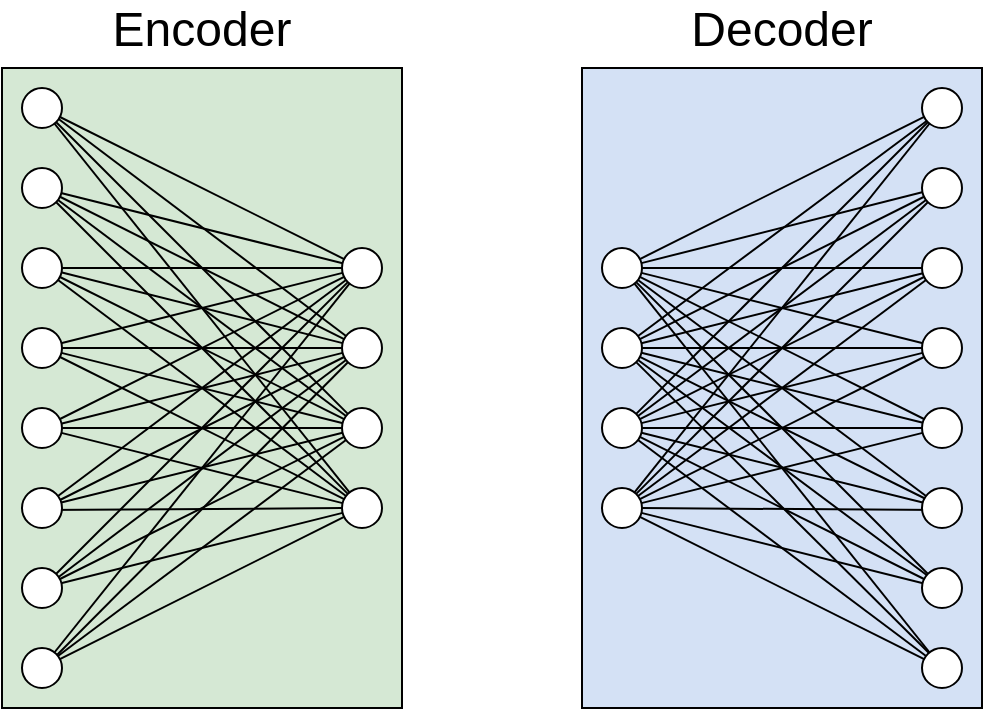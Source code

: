<mxfile version="14.2.7" type="browser"><diagram id="iOEP-zeXXPV_A4990jM-" name="Page-1"><mxGraphModel dx="950" dy="435" grid="1" gridSize="10" guides="1" tooltips="1" connect="1" arrows="1" fold="1" page="1" pageScale="1" pageWidth="827" pageHeight="1169" math="0" shadow="0"><root><mxCell id="0"/><mxCell id="1" parent="0"/><mxCell id="OR851zJbiXFadtlA7QnU-94" value="" style="rounded=0;whiteSpace=wrap;html=1;fillColor=#D4E1F5;" vertex="1" parent="1"><mxGeometry x="360" y="90" width="200" height="320" as="geometry"/></mxCell><mxCell id="OR851zJbiXFadtlA7QnU-90" value="" style="rounded=0;whiteSpace=wrap;html=1;fillColor=#D5E8D4;" vertex="1" parent="1"><mxGeometry x="70" y="90" width="200" height="320" as="geometry"/></mxCell><mxCell id="EZrmFUmXNfGIlhI9hUzA-19" value="" style="endArrow=none;html=1;" parent="1" target="EZrmFUmXNfGIlhI9hUzA-11" edge="1"><mxGeometry width="50" height="50" relative="1" as="geometry"><mxPoint x="90" y="110" as="sourcePoint"/><mxPoint x="140" y="60" as="targetPoint"/></mxGeometry></mxCell><mxCell id="EZrmFUmXNfGIlhI9hUzA-20" value="" style="endArrow=none;html=1;" parent="1" target="EZrmFUmXNfGIlhI9hUzA-11" edge="1"><mxGeometry width="50" height="50" relative="1" as="geometry"><mxPoint x="88.96" y="149.88" as="sourcePoint"/><mxPoint x="180" y="149.66" as="targetPoint"/></mxGeometry></mxCell><mxCell id="EZrmFUmXNfGIlhI9hUzA-21" value="" style="endArrow=none;html=1;" parent="1" target="EZrmFUmXNfGIlhI9hUzA-11" edge="1"><mxGeometry width="50" height="50" relative="1" as="geometry"><mxPoint x="90" y="190" as="sourcePoint"/><mxPoint x="140" y="140" as="targetPoint"/></mxGeometry></mxCell><mxCell id="EZrmFUmXNfGIlhI9hUzA-22" value="" style="endArrow=none;html=1;" parent="1" target="EZrmFUmXNfGIlhI9hUzA-11" edge="1"><mxGeometry width="50" height="50" relative="1" as="geometry"><mxPoint x="90" y="230" as="sourcePoint"/><mxPoint x="140" y="180" as="targetPoint"/></mxGeometry></mxCell><mxCell id="EZrmFUmXNfGIlhI9hUzA-23" value="" style="endArrow=none;html=1;" parent="1" target="EZrmFUmXNfGIlhI9hUzA-11" edge="1"><mxGeometry width="50" height="50" relative="1" as="geometry"><mxPoint x="90" y="270" as="sourcePoint"/><mxPoint x="140" y="220" as="targetPoint"/></mxGeometry></mxCell><mxCell id="EZrmFUmXNfGIlhI9hUzA-24" value="" style="endArrow=none;html=1;" parent="1" target="EZrmFUmXNfGIlhI9hUzA-11" edge="1"><mxGeometry width="50" height="50" relative="1" as="geometry"><mxPoint x="90" y="310" as="sourcePoint"/><mxPoint x="140" y="260" as="targetPoint"/></mxGeometry></mxCell><mxCell id="EZrmFUmXNfGIlhI9hUzA-25" value="" style="endArrow=none;html=1;" parent="1" target="EZrmFUmXNfGIlhI9hUzA-11" edge="1"><mxGeometry width="50" height="50" relative="1" as="geometry"><mxPoint x="90" y="350" as="sourcePoint"/><mxPoint x="140" y="300" as="targetPoint"/></mxGeometry></mxCell><mxCell id="EZrmFUmXNfGIlhI9hUzA-26" value="" style="endArrow=none;html=1;" parent="1" target="EZrmFUmXNfGIlhI9hUzA-11" edge="1"><mxGeometry width="50" height="50" relative="1" as="geometry"><mxPoint x="90" y="390" as="sourcePoint"/><mxPoint x="140" y="340" as="targetPoint"/></mxGeometry></mxCell><mxCell id="EZrmFUmXNfGIlhI9hUzA-27" value="" style="endArrow=none;html=1;" parent="1" target="EZrmFUmXNfGIlhI9hUzA-12" edge="1"><mxGeometry width="50" height="50" relative="1" as="geometry"><mxPoint x="91.04" y="110" as="sourcePoint"/><mxPoint x="242" y="100" as="targetPoint"/></mxGeometry></mxCell><mxCell id="EZrmFUmXNfGIlhI9hUzA-28" value="" style="endArrow=none;html=1;" parent="1" target="EZrmFUmXNfGIlhI9hUzA-12" edge="1"><mxGeometry width="50" height="50" relative="1" as="geometry"><mxPoint x="90.0" y="149.88" as="sourcePoint"/><mxPoint x="241.336" y="187.584" as="targetPoint"/></mxGeometry></mxCell><mxCell id="EZrmFUmXNfGIlhI9hUzA-29" value="" style="endArrow=none;html=1;" parent="1" target="EZrmFUmXNfGIlhI9hUzA-12" edge="1"><mxGeometry width="50" height="50" relative="1" as="geometry"><mxPoint x="91.04" y="190" as="sourcePoint"/><mxPoint x="241.04" y="190.086" as="targetPoint"/></mxGeometry></mxCell><mxCell id="EZrmFUmXNfGIlhI9hUzA-30" value="" style="endArrow=none;html=1;" parent="1" target="EZrmFUmXNfGIlhI9hUzA-12" edge="1"><mxGeometry width="50" height="50" relative="1" as="geometry"><mxPoint x="91.04" y="230" as="sourcePoint"/><mxPoint x="241.339" y="192.425" as="targetPoint"/></mxGeometry></mxCell><mxCell id="EZrmFUmXNfGIlhI9hUzA-31" value="" style="endArrow=none;html=1;" parent="1" target="EZrmFUmXNfGIlhI9hUzA-12" edge="1"><mxGeometry width="50" height="50" relative="1" as="geometry"><mxPoint x="91.04" y="270" as="sourcePoint"/><mxPoint x="242.096" y="194.472" as="targetPoint"/></mxGeometry></mxCell><mxCell id="EZrmFUmXNfGIlhI9hUzA-32" value="" style="endArrow=none;html=1;" parent="1" target="EZrmFUmXNfGIlhI9hUzA-12" edge="1"><mxGeometry width="50" height="50" relative="1" as="geometry"><mxPoint x="91.04" y="310.0" as="sourcePoint"/><mxPoint x="243.04" y="196.0" as="targetPoint"/></mxGeometry></mxCell><mxCell id="EZrmFUmXNfGIlhI9hUzA-33" value="" style="endArrow=none;html=1;" parent="1" target="EZrmFUmXNfGIlhI9hUzA-12" edge="1"><mxGeometry width="50" height="50" relative="1" as="geometry"><mxPoint x="91.04" y="350.0" as="sourcePoint"/><mxPoint x="243.969" y="197.071" as="targetPoint"/></mxGeometry></mxCell><mxCell id="EZrmFUmXNfGIlhI9hUzA-34" value="" style="endArrow=none;html=1;" parent="1" target="EZrmFUmXNfGIlhI9hUzA-12" edge="1"><mxGeometry width="50" height="50" relative="1" as="geometry"><mxPoint x="91.04" y="390.0" as="sourcePoint"/><mxPoint x="244.793" y="197.809" as="targetPoint"/></mxGeometry></mxCell><mxCell id="EZrmFUmXNfGIlhI9hUzA-69" value="" style="endArrow=none;html=1;" parent="1" target="EZrmFUmXNfGIlhI9hUzA-67" edge="1"><mxGeometry width="50" height="50" relative="1" as="geometry"><mxPoint x="90" y="110" as="sourcePoint"/><mxPoint x="291.04" y="147.779" as="targetPoint"/></mxGeometry></mxCell><mxCell id="EZrmFUmXNfGIlhI9hUzA-70" value="" style="endArrow=none;html=1;" parent="1" target="EZrmFUmXNfGIlhI9hUzA-67" edge="1"><mxGeometry width="50" height="50" relative="1" as="geometry"><mxPoint x="90" y="150" as="sourcePoint"/><mxPoint x="180" y="120" as="targetPoint"/></mxGeometry></mxCell><mxCell id="EZrmFUmXNfGIlhI9hUzA-71" value="" style="endArrow=none;html=1;" parent="1" target="EZrmFUmXNfGIlhI9hUzA-67" edge="1"><mxGeometry width="50" height="50" relative="1" as="geometry"><mxPoint x="90" y="190" as="sourcePoint"/><mxPoint x="240" y="304.0" as="targetPoint"/></mxGeometry></mxCell><mxCell id="EZrmFUmXNfGIlhI9hUzA-73" value="" style="endArrow=none;html=1;" parent="1" target="EZrmFUmXNfGIlhI9hUzA-67" edge="1"><mxGeometry width="50" height="50" relative="1" as="geometry"><mxPoint x="90" y="270" as="sourcePoint"/><mxPoint x="259.997" y="305.703" as="targetPoint"/></mxGeometry></mxCell><mxCell id="EZrmFUmXNfGIlhI9hUzA-74" value="" style="endArrow=none;html=1;" parent="1" target="EZrmFUmXNfGIlhI9hUzA-67" edge="1"><mxGeometry width="50" height="50" relative="1" as="geometry"><mxPoint x="90" y="309.66" as="sourcePoint"/><mxPoint x="240" y="309.66" as="targetPoint"/></mxGeometry></mxCell><mxCell id="EZrmFUmXNfGIlhI9hUzA-75" value="" style="endArrow=none;html=1;" parent="1" target="EZrmFUmXNfGIlhI9hUzA-67" edge="1"><mxGeometry width="50" height="50" relative="1" as="geometry"><mxPoint x="90" y="350" as="sourcePoint"/><mxPoint x="250.289" y="282.386" as="targetPoint"/></mxGeometry></mxCell><mxCell id="EZrmFUmXNfGIlhI9hUzA-76" value="" style="endArrow=none;html=1;" parent="1" source="EZrmFUmXNfGIlhI9hUzA-8" target="EZrmFUmXNfGIlhI9hUzA-67" edge="1"><mxGeometry width="50" height="50" relative="1" as="geometry"><mxPoint x="108.94" y="395.53" as="sourcePoint"/><mxPoint x="259.996" y="320.002" as="targetPoint"/></mxGeometry></mxCell><mxCell id="EZrmFUmXNfGIlhI9hUzA-77" value="" style="endArrow=none;html=1;" parent="1" target="EZrmFUmXNfGIlhI9hUzA-68" edge="1"><mxGeometry width="50" height="50" relative="1" as="geometry"><mxPoint x="90" y="110" as="sourcePoint"/><mxPoint x="252" y="286.0" as="targetPoint"/></mxGeometry></mxCell><mxCell id="EZrmFUmXNfGIlhI9hUzA-78" value="" style="endArrow=none;html=1;" parent="1" target="EZrmFUmXNfGIlhI9hUzA-68" edge="1"><mxGeometry width="50" height="50" relative="1" as="geometry"><mxPoint x="90" y="150" as="sourcePoint"/><mxPoint x="200" y="330" as="targetPoint"/></mxGeometry></mxCell><mxCell id="EZrmFUmXNfGIlhI9hUzA-79" value="" style="endArrow=none;html=1;" parent="1" target="EZrmFUmXNfGIlhI9hUzA-68" edge="1"><mxGeometry width="50" height="50" relative="1" as="geometry"><mxPoint x="90" y="190" as="sourcePoint"/><mxPoint x="210" y="340" as="targetPoint"/></mxGeometry></mxCell><mxCell id="EZrmFUmXNfGIlhI9hUzA-80" value="" style="endArrow=none;html=1;" parent="1" target="EZrmFUmXNfGIlhI9hUzA-68" edge="1"><mxGeometry width="50" height="50" relative="1" as="geometry"><mxPoint x="90" y="230" as="sourcePoint"/><mxPoint x="212" y="340.0" as="targetPoint"/></mxGeometry></mxCell><mxCell id="EZrmFUmXNfGIlhI9hUzA-81" value="" style="endArrow=none;html=1;" parent="1" source="EZrmFUmXNfGIlhI9hUzA-5" target="EZrmFUmXNfGIlhI9hUzA-68" edge="1"><mxGeometry width="50" height="50" relative="1" as="geometry"><mxPoint x="70" y="290" as="sourcePoint"/><mxPoint x="221.056" y="365.528" as="targetPoint"/></mxGeometry></mxCell><mxCell id="EZrmFUmXNfGIlhI9hUzA-82" value="" style="endArrow=none;html=1;" parent="1" target="EZrmFUmXNfGIlhI9hUzA-68" edge="1"><mxGeometry width="50" height="50" relative="1" as="geometry"><mxPoint x="90" y="311" as="sourcePoint"/><mxPoint x="240.599" y="355.165" as="targetPoint"/></mxGeometry></mxCell><mxCell id="EZrmFUmXNfGIlhI9hUzA-83" value="" style="endArrow=none;html=1;" parent="1" target="EZrmFUmXNfGIlhI9hUzA-68" edge="1"><mxGeometry width="50" height="50" relative="1" as="geometry"><mxPoint x="90" y="350" as="sourcePoint"/><mxPoint x="240.0" y="349.523" as="targetPoint"/></mxGeometry></mxCell><mxCell id="EZrmFUmXNfGIlhI9hUzA-84" value="" style="endArrow=none;html=1;" parent="1" source="EZrmFUmXNfGIlhI9hUzA-8" target="EZrmFUmXNfGIlhI9hUzA-68" edge="1"><mxGeometry width="50" height="50" relative="1" as="geometry"><mxPoint x="100" y="400.0" as="sourcePoint"/><mxPoint x="250.299" y="362.425" as="targetPoint"/></mxGeometry></mxCell><mxCell id="EZrmFUmXNfGIlhI9hUzA-85" value="" style="endArrow=none;html=1;" parent="1" target="EZrmFUmXNfGIlhI9hUzA-4" edge="1"><mxGeometry width="50" height="50" relative="1" as="geometry"><mxPoint x="250" y="270" as="sourcePoint"/><mxPoint x="460" y="270" as="targetPoint"/></mxGeometry></mxCell><mxCell id="EZrmFUmXNfGIlhI9hUzA-1" value="" style="ellipse;whiteSpace=wrap;html=1;aspect=fixed;" parent="1" vertex="1"><mxGeometry x="80" y="100" width="20" height="20" as="geometry"/></mxCell><mxCell id="EZrmFUmXNfGIlhI9hUzA-2" value="" style="ellipse;whiteSpace=wrap;html=1;aspect=fixed;" parent="1" vertex="1"><mxGeometry x="80" y="140" width="20" height="20" as="geometry"/></mxCell><mxCell id="EZrmFUmXNfGIlhI9hUzA-3" value="" style="ellipse;whiteSpace=wrap;html=1;aspect=fixed;" parent="1" vertex="1"><mxGeometry x="80" y="180" width="20" height="20" as="geometry"/></mxCell><mxCell id="EZrmFUmXNfGIlhI9hUzA-4" value="" style="ellipse;whiteSpace=wrap;html=1;aspect=fixed;" parent="1" vertex="1"><mxGeometry x="80" y="220" width="20" height="20" as="geometry"/></mxCell><mxCell id="EZrmFUmXNfGIlhI9hUzA-5" value="" style="ellipse;whiteSpace=wrap;html=1;aspect=fixed;" parent="1" vertex="1"><mxGeometry x="80" y="260" width="20" height="20" as="geometry"/></mxCell><mxCell id="EZrmFUmXNfGIlhI9hUzA-6" value="" style="ellipse;whiteSpace=wrap;html=1;aspect=fixed;" parent="1" vertex="1"><mxGeometry x="80" y="300" width="20" height="20" as="geometry"/></mxCell><mxCell id="EZrmFUmXNfGIlhI9hUzA-7" value="" style="ellipse;whiteSpace=wrap;html=1;aspect=fixed;" parent="1" vertex="1"><mxGeometry x="80" y="340" width="20" height="20" as="geometry"/></mxCell><mxCell id="EZrmFUmXNfGIlhI9hUzA-8" value="" style="ellipse;whiteSpace=wrap;html=1;aspect=fixed;" parent="1" vertex="1"><mxGeometry x="80" y="380" width="20" height="20" as="geometry"/></mxCell><mxCell id="EZrmFUmXNfGIlhI9hUzA-11" value="" style="ellipse;whiteSpace=wrap;html=1;aspect=fixed;" parent="1" vertex="1"><mxGeometry x="240" y="180" width="20" height="20" as="geometry"/></mxCell><mxCell id="EZrmFUmXNfGIlhI9hUzA-12" value="" style="ellipse;whiteSpace=wrap;html=1;aspect=fixed;" parent="1" vertex="1"><mxGeometry x="240" y="220" width="20" height="20" as="geometry"/></mxCell><mxCell id="EZrmFUmXNfGIlhI9hUzA-67" value="" style="ellipse;whiteSpace=wrap;html=1;aspect=fixed;" parent="1" vertex="1"><mxGeometry x="240" y="260" width="20" height="20" as="geometry"/></mxCell><mxCell id="EZrmFUmXNfGIlhI9hUzA-68" value="" style="ellipse;whiteSpace=wrap;html=1;aspect=fixed;" parent="1" vertex="1"><mxGeometry x="240" y="300" width="20" height="20" as="geometry"/></mxCell><mxCell id="OR851zJbiXFadtlA7QnU-45" value="" style="endArrow=none;html=1;" edge="1" parent="1" target="OR851zJbiXFadtlA7QnU-85" source="OR851zJbiXFadtlA7QnU-77"><mxGeometry width="50" height="50" relative="1" as="geometry"><mxPoint x="540" y="110" as="sourcePoint"/><mxPoint x="590" y="60" as="targetPoint"/></mxGeometry></mxCell><mxCell id="OR851zJbiXFadtlA7QnU-46" value="" style="endArrow=none;html=1;" edge="1" parent="1" target="OR851zJbiXFadtlA7QnU-85"><mxGeometry width="50" height="50" relative="1" as="geometry"><mxPoint x="538.96" y="149.88" as="sourcePoint"/><mxPoint x="630" y="149.66" as="targetPoint"/></mxGeometry></mxCell><mxCell id="OR851zJbiXFadtlA7QnU-47" value="" style="endArrow=none;html=1;" edge="1" parent="1" target="OR851zJbiXFadtlA7QnU-85"><mxGeometry width="50" height="50" relative="1" as="geometry"><mxPoint x="540" y="190" as="sourcePoint"/><mxPoint x="590" y="140" as="targetPoint"/></mxGeometry></mxCell><mxCell id="OR851zJbiXFadtlA7QnU-48" value="" style="endArrow=none;html=1;" edge="1" parent="1" target="OR851zJbiXFadtlA7QnU-85"><mxGeometry width="50" height="50" relative="1" as="geometry"><mxPoint x="540" y="230" as="sourcePoint"/><mxPoint x="590" y="180" as="targetPoint"/></mxGeometry></mxCell><mxCell id="OR851zJbiXFadtlA7QnU-49" value="" style="endArrow=none;html=1;" edge="1" parent="1" target="OR851zJbiXFadtlA7QnU-85"><mxGeometry width="50" height="50" relative="1" as="geometry"><mxPoint x="540" y="270" as="sourcePoint"/><mxPoint x="590" y="220" as="targetPoint"/></mxGeometry></mxCell><mxCell id="OR851zJbiXFadtlA7QnU-50" value="" style="endArrow=none;html=1;" edge="1" parent="1" target="OR851zJbiXFadtlA7QnU-85"><mxGeometry width="50" height="50" relative="1" as="geometry"><mxPoint x="540" y="310" as="sourcePoint"/><mxPoint x="590" y="260" as="targetPoint"/></mxGeometry></mxCell><mxCell id="OR851zJbiXFadtlA7QnU-51" value="" style="endArrow=none;html=1;" edge="1" parent="1" target="OR851zJbiXFadtlA7QnU-85"><mxGeometry width="50" height="50" relative="1" as="geometry"><mxPoint x="540" y="350" as="sourcePoint"/><mxPoint x="590" y="300" as="targetPoint"/></mxGeometry></mxCell><mxCell id="OR851zJbiXFadtlA7QnU-52" value="" style="endArrow=none;html=1;" edge="1" parent="1" target="OR851zJbiXFadtlA7QnU-85"><mxGeometry width="50" height="50" relative="1" as="geometry"><mxPoint x="540" y="390" as="sourcePoint"/><mxPoint x="590" y="340" as="targetPoint"/></mxGeometry></mxCell><mxCell id="OR851zJbiXFadtlA7QnU-53" value="" style="endArrow=none;html=1;" edge="1" parent="1" target="OR851zJbiXFadtlA7QnU-86"><mxGeometry width="50" height="50" relative="1" as="geometry"><mxPoint x="541.04" y="110" as="sourcePoint"/><mxPoint x="692" y="100" as="targetPoint"/></mxGeometry></mxCell><mxCell id="OR851zJbiXFadtlA7QnU-54" value="" style="endArrow=none;html=1;" edge="1" parent="1" target="OR851zJbiXFadtlA7QnU-86"><mxGeometry width="50" height="50" relative="1" as="geometry"><mxPoint x="540" y="149.88" as="sourcePoint"/><mxPoint x="691.336" y="187.584" as="targetPoint"/></mxGeometry></mxCell><mxCell id="OR851zJbiXFadtlA7QnU-55" value="" style="endArrow=none;html=1;" edge="1" parent="1" target="OR851zJbiXFadtlA7QnU-86"><mxGeometry width="50" height="50" relative="1" as="geometry"><mxPoint x="541.04" y="190" as="sourcePoint"/><mxPoint x="691.04" y="190.086" as="targetPoint"/></mxGeometry></mxCell><mxCell id="OR851zJbiXFadtlA7QnU-56" value="" style="endArrow=none;html=1;" edge="1" parent="1" target="OR851zJbiXFadtlA7QnU-86"><mxGeometry width="50" height="50" relative="1" as="geometry"><mxPoint x="541.04" y="230" as="sourcePoint"/><mxPoint x="691.339" y="192.425" as="targetPoint"/></mxGeometry></mxCell><mxCell id="OR851zJbiXFadtlA7QnU-57" value="" style="endArrow=none;html=1;" edge="1" parent="1" target="OR851zJbiXFadtlA7QnU-86"><mxGeometry width="50" height="50" relative="1" as="geometry"><mxPoint x="541.04" y="270" as="sourcePoint"/><mxPoint x="692.096" y="194.472" as="targetPoint"/></mxGeometry></mxCell><mxCell id="OR851zJbiXFadtlA7QnU-58" value="" style="endArrow=none;html=1;" edge="1" parent="1" target="OR851zJbiXFadtlA7QnU-86"><mxGeometry width="50" height="50" relative="1" as="geometry"><mxPoint x="541.04" y="310.0" as="sourcePoint"/><mxPoint x="693.04" y="196.0" as="targetPoint"/></mxGeometry></mxCell><mxCell id="OR851zJbiXFadtlA7QnU-59" value="" style="endArrow=none;html=1;" edge="1" parent="1" target="OR851zJbiXFadtlA7QnU-86"><mxGeometry width="50" height="50" relative="1" as="geometry"><mxPoint x="541.04" y="350.0" as="sourcePoint"/><mxPoint x="693.969" y="197.071" as="targetPoint"/></mxGeometry></mxCell><mxCell id="OR851zJbiXFadtlA7QnU-60" value="" style="endArrow=none;html=1;" edge="1" parent="1" target="OR851zJbiXFadtlA7QnU-86"><mxGeometry width="50" height="50" relative="1" as="geometry"><mxPoint x="541.04" y="390.0" as="sourcePoint"/><mxPoint x="694.793" y="197.809" as="targetPoint"/></mxGeometry></mxCell><mxCell id="OR851zJbiXFadtlA7QnU-61" value="" style="endArrow=none;html=1;" edge="1" parent="1" target="OR851zJbiXFadtlA7QnU-87"><mxGeometry width="50" height="50" relative="1" as="geometry"><mxPoint x="540" y="110" as="sourcePoint"/><mxPoint x="741.04" y="147.779" as="targetPoint"/></mxGeometry></mxCell><mxCell id="OR851zJbiXFadtlA7QnU-62" value="" style="endArrow=none;html=1;" edge="1" parent="1" target="OR851zJbiXFadtlA7QnU-87"><mxGeometry width="50" height="50" relative="1" as="geometry"><mxPoint x="540" y="150" as="sourcePoint"/><mxPoint x="630" y="120" as="targetPoint"/></mxGeometry></mxCell><mxCell id="OR851zJbiXFadtlA7QnU-63" value="" style="endArrow=none;html=1;" edge="1" parent="1" target="OR851zJbiXFadtlA7QnU-87"><mxGeometry width="50" height="50" relative="1" as="geometry"><mxPoint x="540" y="190" as="sourcePoint"/><mxPoint x="690" y="304.0" as="targetPoint"/></mxGeometry></mxCell><mxCell id="OR851zJbiXFadtlA7QnU-64" value="" style="endArrow=none;html=1;" edge="1" parent="1" target="OR851zJbiXFadtlA7QnU-87"><mxGeometry width="50" height="50" relative="1" as="geometry"><mxPoint x="540" y="270" as="sourcePoint"/><mxPoint x="709.997" y="305.703" as="targetPoint"/></mxGeometry></mxCell><mxCell id="OR851zJbiXFadtlA7QnU-65" value="" style="endArrow=none;html=1;" edge="1" parent="1" target="OR851zJbiXFadtlA7QnU-87"><mxGeometry width="50" height="50" relative="1" as="geometry"><mxPoint x="540" y="309.66" as="sourcePoint"/><mxPoint x="690" y="309.66" as="targetPoint"/></mxGeometry></mxCell><mxCell id="OR851zJbiXFadtlA7QnU-66" value="" style="endArrow=none;html=1;" edge="1" parent="1" target="OR851zJbiXFadtlA7QnU-87"><mxGeometry width="50" height="50" relative="1" as="geometry"><mxPoint x="540" y="350" as="sourcePoint"/><mxPoint x="700.289" y="282.386" as="targetPoint"/></mxGeometry></mxCell><mxCell id="OR851zJbiXFadtlA7QnU-67" value="" style="endArrow=none;html=1;" edge="1" parent="1" source="OR851zJbiXFadtlA7QnU-84" target="OR851zJbiXFadtlA7QnU-87"><mxGeometry width="50" height="50" relative="1" as="geometry"><mxPoint x="558.94" y="395.53" as="sourcePoint"/><mxPoint x="709.996" y="320.002" as="targetPoint"/></mxGeometry></mxCell><mxCell id="OR851zJbiXFadtlA7QnU-68" value="" style="endArrow=none;html=1;" edge="1" parent="1" target="OR851zJbiXFadtlA7QnU-88"><mxGeometry width="50" height="50" relative="1" as="geometry"><mxPoint x="540" y="110" as="sourcePoint"/><mxPoint x="702" y="286.0" as="targetPoint"/></mxGeometry></mxCell><mxCell id="OR851zJbiXFadtlA7QnU-69" value="" style="endArrow=none;html=1;" edge="1" parent="1" target="OR851zJbiXFadtlA7QnU-88"><mxGeometry width="50" height="50" relative="1" as="geometry"><mxPoint x="540" y="150" as="sourcePoint"/><mxPoint x="650" y="330" as="targetPoint"/></mxGeometry></mxCell><mxCell id="OR851zJbiXFadtlA7QnU-70" value="" style="endArrow=none;html=1;" edge="1" parent="1" target="OR851zJbiXFadtlA7QnU-88"><mxGeometry width="50" height="50" relative="1" as="geometry"><mxPoint x="540" y="190" as="sourcePoint"/><mxPoint x="660" y="340" as="targetPoint"/></mxGeometry></mxCell><mxCell id="OR851zJbiXFadtlA7QnU-71" value="" style="endArrow=none;html=1;" edge="1" parent="1" target="OR851zJbiXFadtlA7QnU-88"><mxGeometry width="50" height="50" relative="1" as="geometry"><mxPoint x="540" y="230" as="sourcePoint"/><mxPoint x="662" y="340.0" as="targetPoint"/></mxGeometry></mxCell><mxCell id="OR851zJbiXFadtlA7QnU-72" value="" style="endArrow=none;html=1;" edge="1" parent="1" source="OR851zJbiXFadtlA7QnU-81" target="OR851zJbiXFadtlA7QnU-88"><mxGeometry width="50" height="50" relative="1" as="geometry"><mxPoint x="520" y="290" as="sourcePoint"/><mxPoint x="671.056" y="365.528" as="targetPoint"/></mxGeometry></mxCell><mxCell id="OR851zJbiXFadtlA7QnU-73" value="" style="endArrow=none;html=1;" edge="1" parent="1" target="OR851zJbiXFadtlA7QnU-88"><mxGeometry width="50" height="50" relative="1" as="geometry"><mxPoint x="540" y="311" as="sourcePoint"/><mxPoint x="690.599" y="355.165" as="targetPoint"/></mxGeometry></mxCell><mxCell id="OR851zJbiXFadtlA7QnU-74" value="" style="endArrow=none;html=1;" edge="1" parent="1" target="OR851zJbiXFadtlA7QnU-88"><mxGeometry width="50" height="50" relative="1" as="geometry"><mxPoint x="540" y="350" as="sourcePoint"/><mxPoint x="690.0" y="349.523" as="targetPoint"/></mxGeometry></mxCell><mxCell id="OR851zJbiXFadtlA7QnU-75" value="" style="endArrow=none;html=1;" edge="1" parent="1" source="OR851zJbiXFadtlA7QnU-84" target="OR851zJbiXFadtlA7QnU-88"><mxGeometry width="50" height="50" relative="1" as="geometry"><mxPoint x="550" y="400.0" as="sourcePoint"/><mxPoint x="700.299" y="362.425" as="targetPoint"/></mxGeometry></mxCell><mxCell id="OR851zJbiXFadtlA7QnU-76" value="" style="endArrow=none;html=1;" edge="1" parent="1" target="OR851zJbiXFadtlA7QnU-80" source="OR851zJbiXFadtlA7QnU-87"><mxGeometry width="50" height="50" relative="1" as="geometry"><mxPoint x="680" y="270" as="sourcePoint"/><mxPoint x="890" y="270" as="targetPoint"/></mxGeometry></mxCell><mxCell id="OR851zJbiXFadtlA7QnU-78" value="" style="ellipse;whiteSpace=wrap;html=1;aspect=fixed;" vertex="1" parent="1"><mxGeometry x="530" y="140" width="20" height="20" as="geometry"/></mxCell><mxCell id="OR851zJbiXFadtlA7QnU-79" value="" style="ellipse;whiteSpace=wrap;html=1;aspect=fixed;" vertex="1" parent="1"><mxGeometry x="530" y="180" width="20" height="20" as="geometry"/></mxCell><mxCell id="OR851zJbiXFadtlA7QnU-80" value="" style="ellipse;whiteSpace=wrap;html=1;aspect=fixed;" vertex="1" parent="1"><mxGeometry x="530" y="220" width="20" height="20" as="geometry"/></mxCell><mxCell id="OR851zJbiXFadtlA7QnU-81" value="" style="ellipse;whiteSpace=wrap;html=1;aspect=fixed;" vertex="1" parent="1"><mxGeometry x="530" y="260" width="20" height="20" as="geometry"/></mxCell><mxCell id="OR851zJbiXFadtlA7QnU-82" value="" style="ellipse;whiteSpace=wrap;html=1;aspect=fixed;" vertex="1" parent="1"><mxGeometry x="530" y="300" width="20" height="20" as="geometry"/></mxCell><mxCell id="OR851zJbiXFadtlA7QnU-83" value="" style="ellipse;whiteSpace=wrap;html=1;aspect=fixed;" vertex="1" parent="1"><mxGeometry x="530" y="340" width="20" height="20" as="geometry"/></mxCell><mxCell id="OR851zJbiXFadtlA7QnU-84" value="" style="ellipse;whiteSpace=wrap;html=1;aspect=fixed;" vertex="1" parent="1"><mxGeometry x="530" y="380" width="20" height="20" as="geometry"/></mxCell><mxCell id="OR851zJbiXFadtlA7QnU-85" value="" style="ellipse;whiteSpace=wrap;html=1;aspect=fixed;" vertex="1" parent="1"><mxGeometry x="370" y="180" width="20" height="20" as="geometry"/></mxCell><mxCell id="OR851zJbiXFadtlA7QnU-86" value="" style="ellipse;whiteSpace=wrap;html=1;aspect=fixed;" vertex="1" parent="1"><mxGeometry x="370" y="220" width="20" height="20" as="geometry"/></mxCell><mxCell id="OR851zJbiXFadtlA7QnU-87" value="" style="ellipse;whiteSpace=wrap;html=1;aspect=fixed;" vertex="1" parent="1"><mxGeometry x="370" y="260" width="20" height="20" as="geometry"/></mxCell><mxCell id="OR851zJbiXFadtlA7QnU-88" value="" style="ellipse;whiteSpace=wrap;html=1;aspect=fixed;" vertex="1" parent="1"><mxGeometry x="370" y="300" width="20" height="20" as="geometry"/></mxCell><mxCell id="OR851zJbiXFadtlA7QnU-77" value="" style="ellipse;whiteSpace=wrap;html=1;aspect=fixed;" vertex="1" parent="1"><mxGeometry x="530" y="100" width="20" height="20" as="geometry"/></mxCell><mxCell id="OR851zJbiXFadtlA7QnU-91" value="" style="endArrow=none;html=1;" edge="1" parent="1" target="OR851zJbiXFadtlA7QnU-77"><mxGeometry width="50" height="50" relative="1" as="geometry"><mxPoint x="540" y="110" as="sourcePoint"/><mxPoint x="408.682" y="185.039" as="targetPoint"/></mxGeometry></mxCell><mxCell id="OR851zJbiXFadtlA7QnU-97" value="&lt;font style=&quot;font-size: 24px&quot;&gt;Decoder&lt;/font&gt;" style="text;html=1;strokeColor=none;fillColor=none;align=center;verticalAlign=middle;whiteSpace=wrap;rounded=0;" vertex="1" parent="1"><mxGeometry x="360" y="56" width="200" height="30" as="geometry"/></mxCell><mxCell id="OR851zJbiXFadtlA7QnU-98" value="&lt;font style=&quot;font-size: 24px&quot;&gt;Encoder&lt;/font&gt;" style="text;html=1;strokeColor=none;fillColor=none;align=center;verticalAlign=middle;whiteSpace=wrap;rounded=0;" vertex="1" parent="1"><mxGeometry x="70" y="56" width="200" height="30" as="geometry"/></mxCell></root></mxGraphModel></diagram></mxfile>